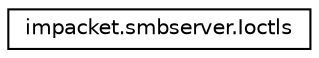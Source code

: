 digraph "Graphical Class Hierarchy"
{
  edge [fontname="Helvetica",fontsize="10",labelfontname="Helvetica",labelfontsize="10"];
  node [fontname="Helvetica",fontsize="10",shape=record];
  rankdir="LR";
  Node0 [label="impacket.smbserver.Ioctls",height=0.2,width=0.4,color="black", fillcolor="white", style="filled",URL="$classimpacket_1_1smbserver_1_1_ioctls.html"];
}
